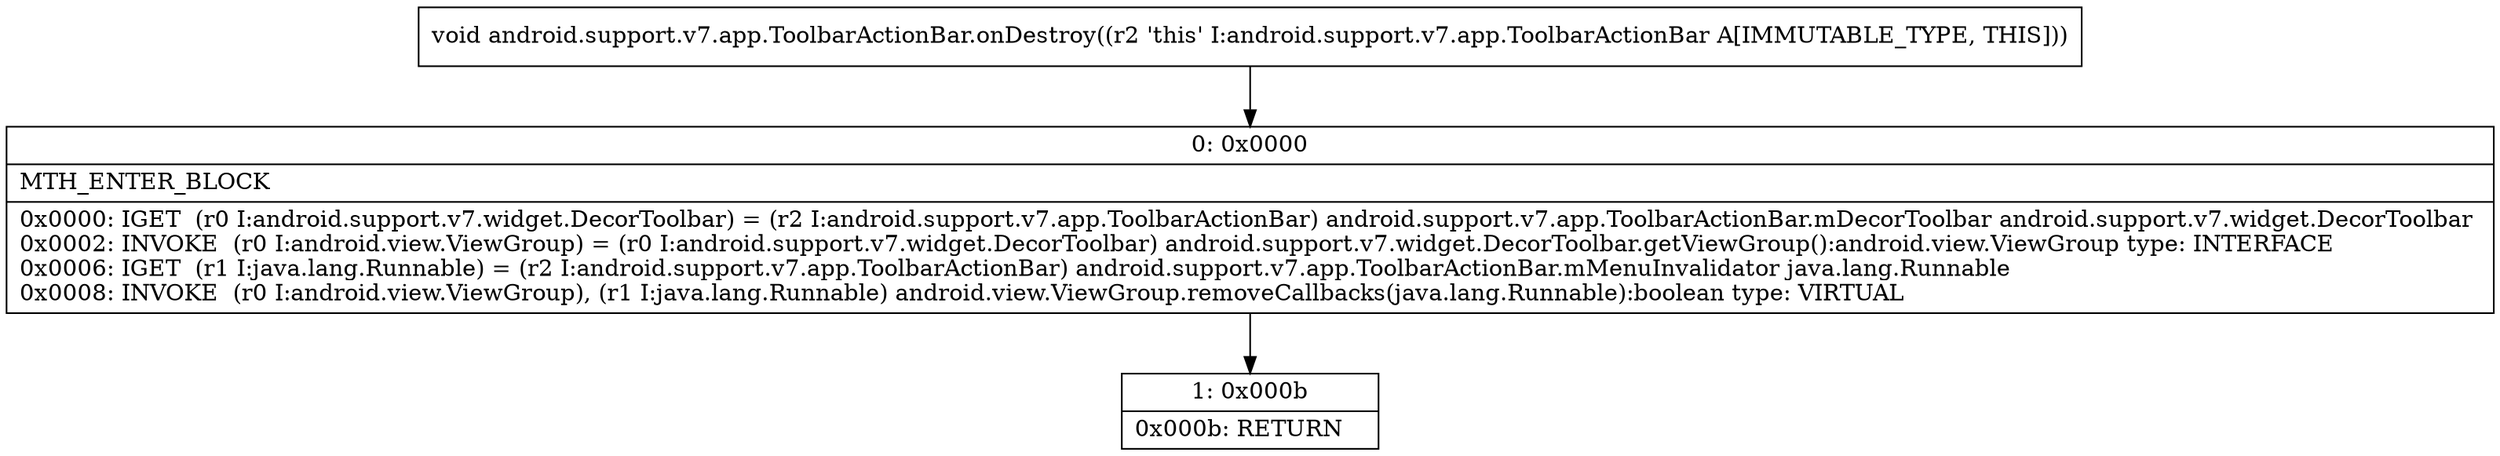 digraph "CFG forandroid.support.v7.app.ToolbarActionBar.onDestroy()V" {
Node_0 [shape=record,label="{0\:\ 0x0000|MTH_ENTER_BLOCK\l|0x0000: IGET  (r0 I:android.support.v7.widget.DecorToolbar) = (r2 I:android.support.v7.app.ToolbarActionBar) android.support.v7.app.ToolbarActionBar.mDecorToolbar android.support.v7.widget.DecorToolbar \l0x0002: INVOKE  (r0 I:android.view.ViewGroup) = (r0 I:android.support.v7.widget.DecorToolbar) android.support.v7.widget.DecorToolbar.getViewGroup():android.view.ViewGroup type: INTERFACE \l0x0006: IGET  (r1 I:java.lang.Runnable) = (r2 I:android.support.v7.app.ToolbarActionBar) android.support.v7.app.ToolbarActionBar.mMenuInvalidator java.lang.Runnable \l0x0008: INVOKE  (r0 I:android.view.ViewGroup), (r1 I:java.lang.Runnable) android.view.ViewGroup.removeCallbacks(java.lang.Runnable):boolean type: VIRTUAL \l}"];
Node_1 [shape=record,label="{1\:\ 0x000b|0x000b: RETURN   \l}"];
MethodNode[shape=record,label="{void android.support.v7.app.ToolbarActionBar.onDestroy((r2 'this' I:android.support.v7.app.ToolbarActionBar A[IMMUTABLE_TYPE, THIS])) }"];
MethodNode -> Node_0;
Node_0 -> Node_1;
}

